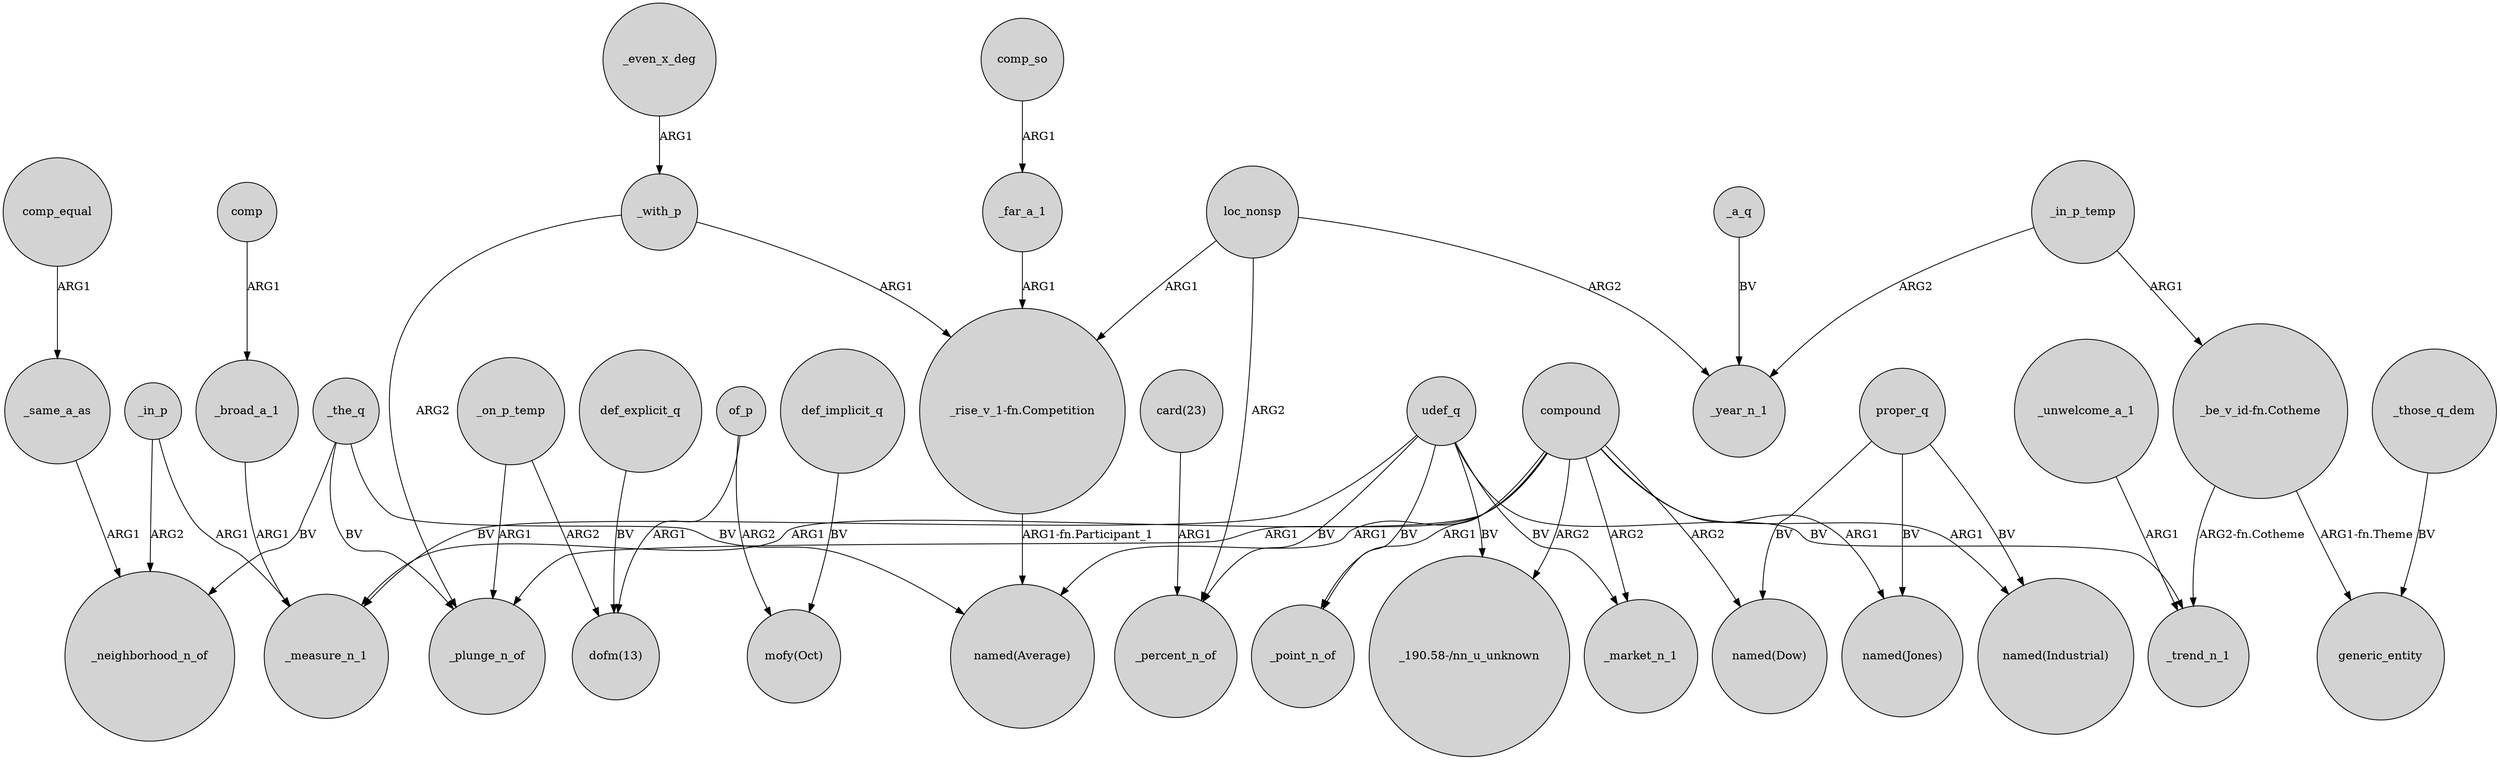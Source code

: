 digraph {
	node [shape=circle style=filled]
	_same_a_as -> _neighborhood_n_of [label=ARG1]
	udef_q -> _market_n_1 [label=BV]
	_those_q_dem -> generic_entity [label=BV]
	compound -> _plunge_n_of [label=ARG1]
	loc_nonsp -> "_rise_v_1-fn.Competition" [label=ARG1]
	_on_p_temp -> "dofm(13)" [label=ARG2]
	compound -> "named(Jones)" [label=ARG1]
	compound -> _market_n_1 [label=ARG2]
	of_p -> "mofy(Oct)" [label=ARG2]
	comp_so -> _far_a_1 [label=ARG1]
	udef_q -> _measure_n_1 [label=BV]
	_in_p -> _neighborhood_n_of [label=ARG2]
	_the_q -> _neighborhood_n_of [label=BV]
	"_be_v_id-fn.Cotheme" -> _trend_n_1 [label="ARG2-fn.Cotheme"]
	_on_p_temp -> _plunge_n_of [label=ARG1]
	"_rise_v_1-fn.Competition" -> "named(Average)" [label="ARG1-fn.Participant_1"]
	_with_p -> "_rise_v_1-fn.Competition" [label=ARG1]
	"card(23)" -> _percent_n_of [label=ARG1]
	_in_p_temp -> "_be_v_id-fn.Cotheme" [label=ARG1]
	compound -> "_190.58-/nn_u_unknown" [label=ARG2]
	of_p -> "dofm(13)" [label=ARG1]
	def_explicit_q -> "dofm(13)" [label=BV]
	_a_q -> _year_n_1 [label=BV]
	loc_nonsp -> _year_n_1 [label=ARG2]
	compound -> _measure_n_1 [label=ARG1]
	_far_a_1 -> "_rise_v_1-fn.Competition" [label=ARG1]
	proper_q -> "named(Industrial)" [label=BV]
	udef_q -> _percent_n_of [label=BV]
	_the_q -> "named(Average)" [label=BV]
	proper_q -> "named(Jones)" [label=BV]
	proper_q -> "named(Dow)" [label=BV]
	compound -> "named(Industrial)" [label=ARG1]
	_with_p -> _plunge_n_of [label=ARG2]
	compound -> "named(Average)" [label=ARG1]
	def_implicit_q -> "mofy(Oct)" [label=BV]
	compound -> "named(Dow)" [label=ARG2]
	_in_p_temp -> _year_n_1 [label=ARG2]
	_unwelcome_a_1 -> _trend_n_1 [label=ARG1]
	udef_q -> _trend_n_1 [label=BV]
	comp -> _broad_a_1 [label=ARG1]
	compound -> _point_n_of [label=ARG1]
	_the_q -> _plunge_n_of [label=BV]
	_even_x_deg -> _with_p [label=ARG1]
	udef_q -> _point_n_of [label=BV]
	comp_equal -> _same_a_as [label=ARG1]
	"_be_v_id-fn.Cotheme" -> generic_entity [label="ARG1-fn.Theme"]
	_in_p -> _measure_n_1 [label=ARG1]
	udef_q -> "_190.58-/nn_u_unknown" [label=BV]
	_broad_a_1 -> _measure_n_1 [label=ARG1]
	loc_nonsp -> _percent_n_of [label=ARG2]
}
